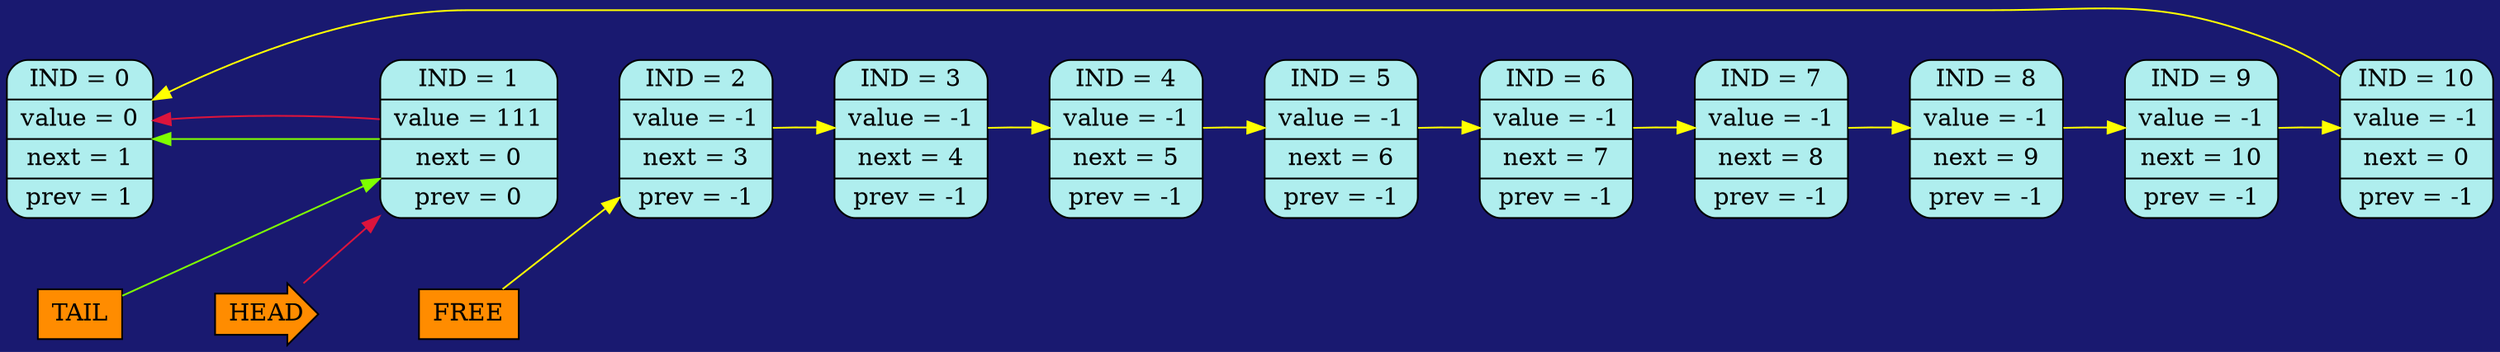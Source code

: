 digraph
{
bgcolor="#191970";
rankdir = LR;
edge[style="invis", weight = 1000000];
IND_0[shape=Mrecord, label = "IND = 0 | value = 0 | next = 1 | prev = 1 ", style="filled",fillcolor="#AFEEEE"]
IND_1[shape=Mrecord, label = "IND = 1 | value = 111 | next = 0 | prev = 0 ", style="filled",fillcolor="#AFEEEE"]
IND_2[shape=Mrecord, label = "IND = 2 | value = -1 | next = 3 | prev = -1 ", style="filled",fillcolor="#AFEEEE"]
IND_3[shape=Mrecord, label = "IND = 3 | value = -1 | next = 4 | prev = -1 ", style="filled",fillcolor="#AFEEEE"]
IND_4[shape=Mrecord, label = "IND = 4 | value = -1 | next = 5 | prev = -1 ", style="filled",fillcolor="#AFEEEE"]
IND_5[shape=Mrecord, label = "IND = 5 | value = -1 | next = 6 | prev = -1 ", style="filled",fillcolor="#AFEEEE"]
IND_6[shape=Mrecord, label = "IND = 6 | value = -1 | next = 7 | prev = -1 ", style="filled",fillcolor="#AFEEEE"]
IND_7[shape=Mrecord, label = "IND = 7 | value = -1 | next = 8 | prev = -1 ", style="filled",fillcolor="#AFEEEE"]
IND_8[shape=Mrecord, label = "IND = 8 | value = -1 | next = 9 | prev = -1 ", style="filled",fillcolor="#AFEEEE"]
IND_9[shape=Mrecord, label = "IND = 9 | value = -1 | next = 10 | prev = -1 ", style="filled",fillcolor="#AFEEEE"]
IND_10[shape=Mrecord, label = "IND = 10 | value = -1 | next = 0 | prev = -1 ", style="filled",fillcolor="#AFEEEE"]
IND_0 -> IND_1
IND_1 -> IND_2
IND_2 -> IND_3
IND_3 -> IND_4
IND_4 -> IND_5
IND_5 -> IND_6
IND_6 -> IND_7
IND_7 -> IND_8
IND_8 -> IND_9
IND_9 -> IND_10
TAIL[shape="rectangle", width = 0.5, height = 0.4, style="filled", fillcolor="#FF8C00"];
HEAD[shape="rarrow", width = 0.5, height = 0.5, style="filled", fillcolor="#FF8C00"];
FREE[shape="rectangle", width = 0.5, height = 0.4, style="filled", fillcolor="#FF8C00"];
{ rank = same; TAIL; IND_0}
TAIL -> HEAD -> FREE
edge[color="#7FFF00", weight = 1, style=""];
IND_1 -> IND_0;
IND_2 -> IND_3 [color="#FFFF00"];
IND_3 -> IND_4 [color="#FFFF00"];
IND_4 -> IND_5 [color="#FFFF00"];
IND_5 -> IND_6 [color="#FFFF00"];
IND_6 -> IND_7 [color="#FFFF00"];
IND_7 -> IND_8 [color="#FFFF00"];
IND_8 -> IND_9 [color="#FFFF00"];
IND_9 -> IND_10 [color="#FFFF00"];
IND_10 -> IND_0 [color="#FFFF00"];
TAIL -> IND_1;
FREE -> IND_2 [color="#FFFF00"];
edge[color="#DC143C", weight = 1, style=""];
IND_1 -> IND_0;
HEAD -> IND_1;
}
